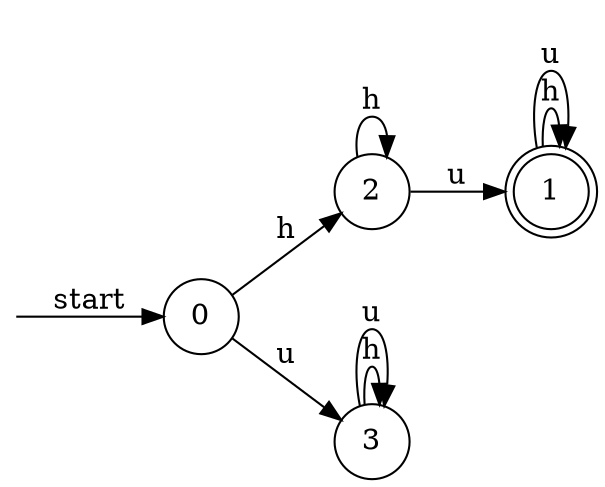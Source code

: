 digraph dfa {
    rankdir = LR;
    node [shape = circle];
    __start [style = invis, shape = point];
    __start -> "0" [ label = "start" ];
    node [shape = doublecircle]; "1"
    node [shape = circle];
    "1" -> "1" [ label = "h" ];
    "1" -> "1" [ label = "u" ];
    "2" -> "2" [ label = "h" ];
    "2" -> "1" [ label = "u" ];
    "3" -> "3" [ label = "h" ];
    "3" -> "3" [ label = "u" ];
    "0" -> "2" [ label = "h" ];
    "0" -> "3" [ label = "u" ];
}

